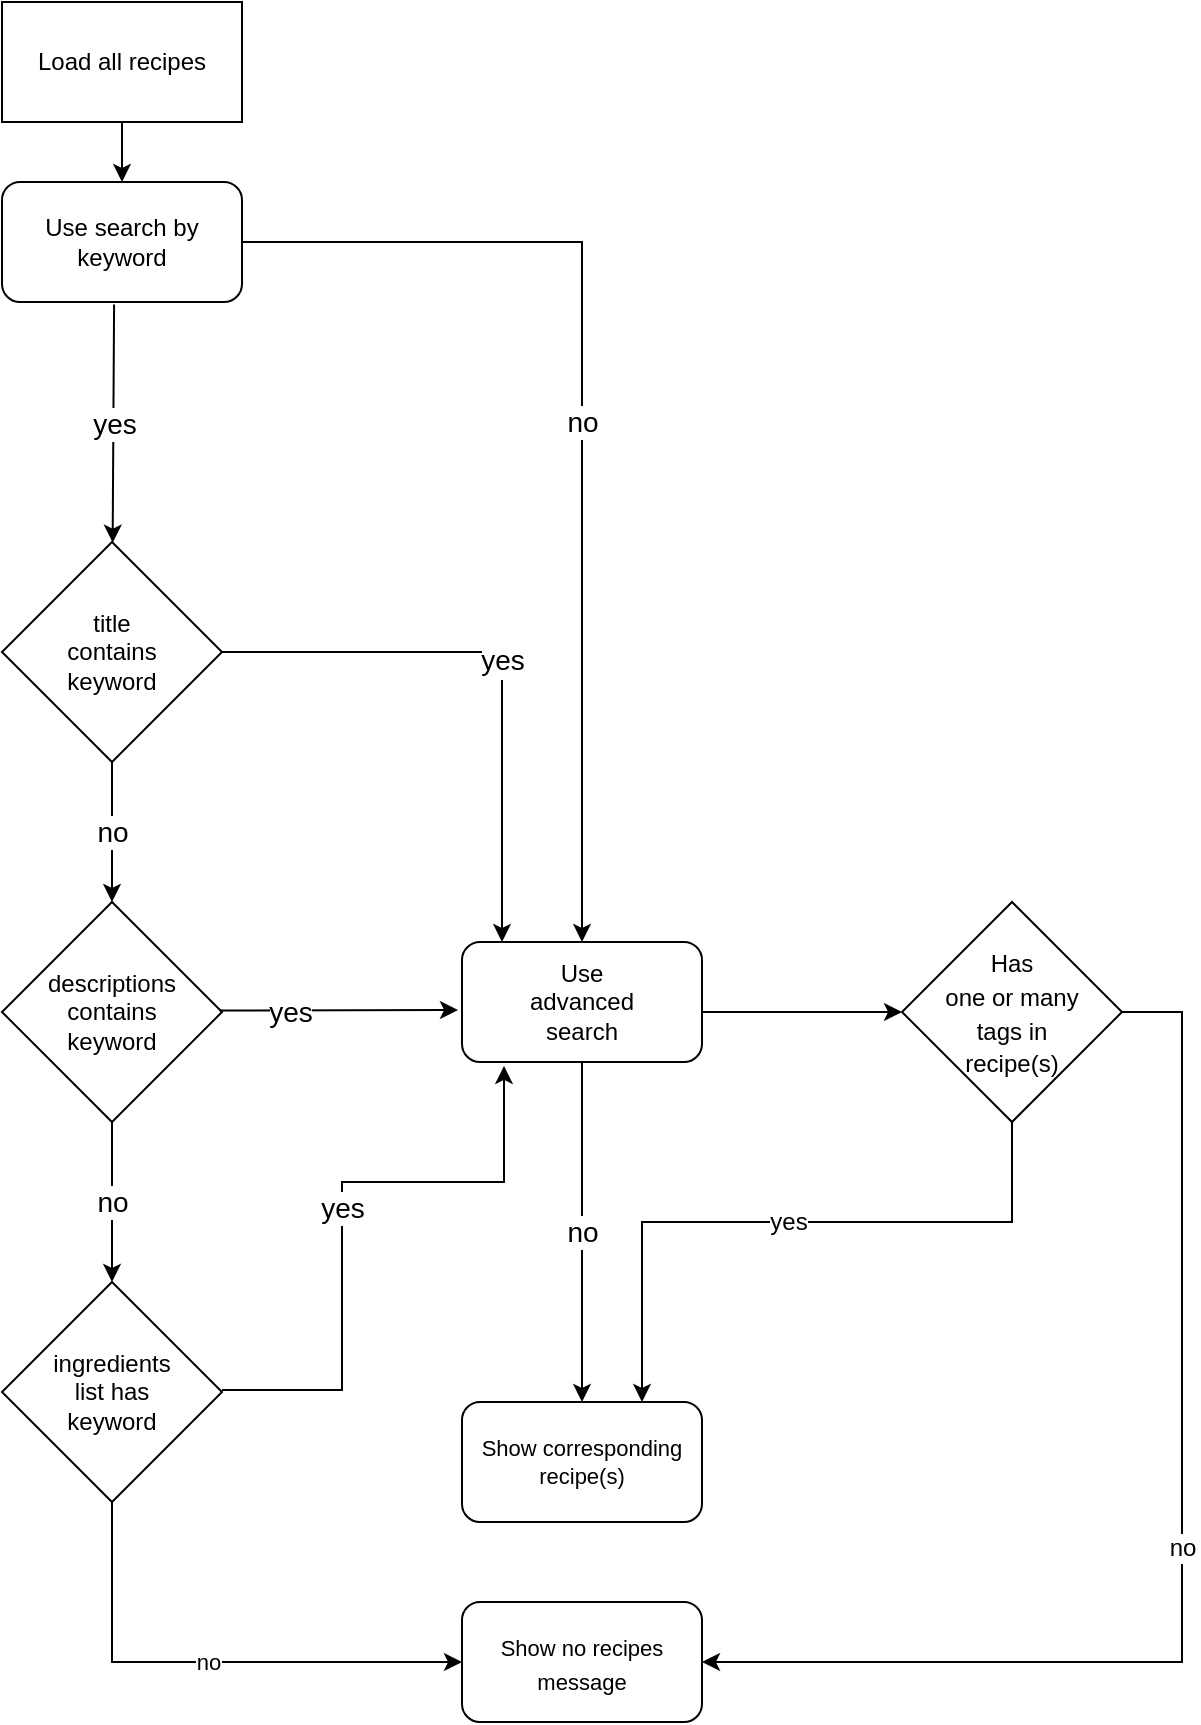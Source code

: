 <mxfile version="20.8.23"><diagram id="C5RBs43oDa-KdzZeNtuy" name="Page-1"><mxGraphModel dx="1674" dy="2076" grid="1" gridSize="10" guides="1" tooltips="1" connect="1" arrows="1" fold="1" page="1" pageScale="1" pageWidth="827" pageHeight="1169" math="0" shadow="0"><root><mxCell id="WIyWlLk6GJQsqaUBKTNV-0"/><mxCell id="WIyWlLk6GJQsqaUBKTNV-1" parent="WIyWlLk6GJQsqaUBKTNV-0"/><mxCell id="AIxVrv2q8eP2209EIKx1-0" value="Use search by keyword" style="rounded=1;whiteSpace=wrap;html=1;" parent="WIyWlLk6GJQsqaUBKTNV-1" vertex="1"><mxGeometry x="30" y="-860" width="120" height="60" as="geometry"/></mxCell><mxCell id="AIxVrv2q8eP2209EIKx1-2" value="title&lt;br&gt;contains&lt;br&gt;keyword" style="rhombus;whiteSpace=wrap;html=1;" parent="WIyWlLk6GJQsqaUBKTNV-1" vertex="1"><mxGeometry x="30" y="-680" width="110" height="110" as="geometry"/></mxCell><mxCell id="AIxVrv2q8eP2209EIKx1-3" value="descriptions contains&lt;br&gt;keyword" style="rhombus;whiteSpace=wrap;html=1;" parent="WIyWlLk6GJQsqaUBKTNV-1" vertex="1"><mxGeometry x="30" y="-500" width="110" height="110" as="geometry"/></mxCell><mxCell id="AIxVrv2q8eP2209EIKx1-4" value="ingredients&lt;br&gt;list has&lt;br&gt;keyword" style="rhombus;whiteSpace=wrap;html=1;" parent="WIyWlLk6GJQsqaUBKTNV-1" vertex="1"><mxGeometry x="30" y="-310" width="110" height="110" as="geometry"/></mxCell><mxCell id="AIxVrv2q8eP2209EIKx1-9" value="Use&lt;br&gt;advanced&lt;br&gt;search" style="rounded=1;whiteSpace=wrap;html=1;" parent="WIyWlLk6GJQsqaUBKTNV-1" vertex="1"><mxGeometry x="260" y="-480" width="120" height="60" as="geometry"/></mxCell><mxCell id="AIxVrv2q8eP2209EIKx1-15" value="&lt;font style=&quot;font-size: 14px;&quot;&gt;yes&lt;/font&gt;" style="endArrow=classic;html=1;rounded=0;exitX=0.467;exitY=1.02;exitDx=0;exitDy=0;exitPerimeter=0;" parent="WIyWlLk6GJQsqaUBKTNV-1" source="AIxVrv2q8eP2209EIKx1-0" target="AIxVrv2q8eP2209EIKx1-2" edge="1"><mxGeometry width="50" height="50" relative="1" as="geometry"><mxPoint x="240" y="-680" as="sourcePoint"/><mxPoint x="290" y="-730" as="targetPoint"/></mxGeometry></mxCell><mxCell id="AIxVrv2q8eP2209EIKx1-16" value="&lt;font style=&quot;font-size: 14px;&quot;&gt;yes&lt;/font&gt;" style="endArrow=classic;html=1;rounded=0;fontSize=18;exitX=1;exitY=0.5;exitDx=0;exitDy=0;" parent="WIyWlLk6GJQsqaUBKTNV-1" source="AIxVrv2q8eP2209EIKx1-2" edge="1"><mxGeometry width="50" height="50" relative="1" as="geometry"><mxPoint x="190" y="-570" as="sourcePoint"/><mxPoint x="280" y="-480" as="targetPoint"/><Array as="points"><mxPoint x="200" y="-625"/><mxPoint x="280" y="-625"/></Array></mxGeometry></mxCell><mxCell id="AIxVrv2q8eP2209EIKx1-17" value="" style="endArrow=classic;html=1;rounded=0;fontSize=18;exitX=0.989;exitY=0.493;exitDx=0;exitDy=0;exitPerimeter=0;" parent="WIyWlLk6GJQsqaUBKTNV-1" source="AIxVrv2q8eP2209EIKx1-3" edge="1"><mxGeometry width="50" height="50" relative="1" as="geometry"><mxPoint x="150" y="-446" as="sourcePoint"/><mxPoint x="258" y="-446" as="targetPoint"/></mxGeometry></mxCell><mxCell id="AIxVrv2q8eP2209EIKx1-18" value="&lt;font style=&quot;font-size: 14px;&quot;&gt;yes&lt;/font&gt;" style="edgeLabel;html=1;align=center;verticalAlign=middle;resizable=0;points=[];fontSize=18;" parent="AIxVrv2q8eP2209EIKx1-17" vertex="1" connectable="0"><mxGeometry x="-0.424" relative="1" as="geometry"><mxPoint as="offset"/></mxGeometry></mxCell><mxCell id="AIxVrv2q8eP2209EIKx1-19" value="no" style="endArrow=classic;html=1;rounded=0;fontSize=14;exitX=0.5;exitY=1;exitDx=0;exitDy=0;" parent="WIyWlLk6GJQsqaUBKTNV-1" source="AIxVrv2q8eP2209EIKx1-2" target="AIxVrv2q8eP2209EIKx1-3" edge="1"><mxGeometry width="50" height="50" relative="1" as="geometry"><mxPoint x="-30" y="-390" as="sourcePoint"/><mxPoint x="20" y="-440" as="targetPoint"/></mxGeometry></mxCell><mxCell id="AIxVrv2q8eP2209EIKx1-20" value="no" style="endArrow=classic;html=1;rounded=0;fontSize=14;entryX=0.5;entryY=0;entryDx=0;entryDy=0;exitX=0.5;exitY=1;exitDx=0;exitDy=0;" parent="WIyWlLk6GJQsqaUBKTNV-1" source="AIxVrv2q8eP2209EIKx1-3" target="AIxVrv2q8eP2209EIKx1-4" edge="1"><mxGeometry width="50" height="50" relative="1" as="geometry"><mxPoint x="-30" y="-390" as="sourcePoint"/><mxPoint x="20" y="-440" as="targetPoint"/></mxGeometry></mxCell><mxCell id="AIxVrv2q8eP2209EIKx1-21" value="yes" style="endArrow=classic;html=1;rounded=0;fontSize=14;entryX=0.175;entryY=1.033;entryDx=0;entryDy=0;entryPerimeter=0;" parent="WIyWlLk6GJQsqaUBKTNV-1" edge="1" target="AIxVrv2q8eP2209EIKx1-9"><mxGeometry width="50" height="50" relative="1" as="geometry"><mxPoint x="140" y="-256" as="sourcePoint"/><mxPoint x="258.2" y="-446.02" as="targetPoint"/><Array as="points"><mxPoint x="200" y="-256"/><mxPoint x="200" y="-360"/><mxPoint x="281" y="-360"/></Array></mxGeometry></mxCell><mxCell id="AIxVrv2q8eP2209EIKx1-24" value="&lt;font style=&quot;font-size: 11px;&quot;&gt;Show no recipes message&lt;/font&gt;" style="rounded=1;whiteSpace=wrap;html=1;fontSize=14;" parent="WIyWlLk6GJQsqaUBKTNV-1" vertex="1"><mxGeometry x="260" y="-150" width="120" height="60" as="geometry"/></mxCell><mxCell id="AIxVrv2q8eP2209EIKx1-25" value="Show corresponding recipe(s)" style="rounded=1;whiteSpace=wrap;html=1;fontSize=11;" parent="WIyWlLk6GJQsqaUBKTNV-1" vertex="1"><mxGeometry x="260" y="-250" width="120" height="60" as="geometry"/></mxCell><mxCell id="AIxVrv2q8eP2209EIKx1-26" value="no" style="endArrow=classic;html=1;rounded=0;fontSize=14;exitX=0.5;exitY=1;exitDx=0;exitDy=0;" parent="WIyWlLk6GJQsqaUBKTNV-1" source="AIxVrv2q8eP2209EIKx1-9" edge="1"><mxGeometry width="50" height="50" relative="1" as="geometry"><mxPoint x="320" y="-220" as="sourcePoint"/><mxPoint x="320" y="-250" as="targetPoint"/><Array as="points"><mxPoint x="320" y="-320"/></Array></mxGeometry></mxCell><mxCell id="AIxVrv2q8eP2209EIKx1-27" value="no" style="endArrow=classic;html=1;rounded=0;fontSize=14;exitX=1;exitY=0.5;exitDx=0;exitDy=0;entryX=0.5;entryY=0;entryDx=0;entryDy=0;" parent="WIyWlLk6GJQsqaUBKTNV-1" source="AIxVrv2q8eP2209EIKx1-0" target="AIxVrv2q8eP2209EIKx1-9" edge="1"><mxGeometry width="50" height="50" relative="1" as="geometry"><mxPoint x="400" y="-440" as="sourcePoint"/><mxPoint x="450" y="-490" as="targetPoint"/><Array as="points"><mxPoint x="320" y="-830"/></Array></mxGeometry></mxCell><mxCell id="AIxVrv2q8eP2209EIKx1-28" value="&lt;font style=&quot;font-size: 12px;&quot;&gt;Has&lt;br&gt;one or many&lt;br&gt;tags in&lt;br&gt;recipe(s)&lt;/font&gt;" style="rhombus;whiteSpace=wrap;html=1;fontSize=14;" parent="WIyWlLk6GJQsqaUBKTNV-1" vertex="1"><mxGeometry x="480" y="-500" width="110" height="110" as="geometry"/></mxCell><mxCell id="_5krbG3UDeZwf_hsR4fR-1" value="" style="endArrow=classic;html=1;rounded=0;" edge="1" parent="WIyWlLk6GJQsqaUBKTNV-1" target="AIxVrv2q8eP2209EIKx1-28"><mxGeometry width="50" height="50" relative="1" as="geometry"><mxPoint x="380" y="-445" as="sourcePoint"/><mxPoint x="330" y="-580" as="targetPoint"/></mxGeometry></mxCell><mxCell id="_5krbG3UDeZwf_hsR4fR-3" value="&lt;font style=&quot;font-size: 12px;&quot;&gt;yes&lt;/font&gt;" style="endArrow=classic;html=1;rounded=0;exitX=0.5;exitY=1;exitDx=0;exitDy=0;" edge="1" parent="WIyWlLk6GJQsqaUBKTNV-1" source="AIxVrv2q8eP2209EIKx1-28"><mxGeometry width="50" height="50" relative="1" as="geometry"><mxPoint x="140" y="-340" as="sourcePoint"/><mxPoint x="350" y="-250" as="targetPoint"/><Array as="points"><mxPoint x="535" y="-340"/><mxPoint x="350" y="-340"/></Array></mxGeometry></mxCell><mxCell id="_5krbG3UDeZwf_hsR4fR-4" value="no" style="endArrow=classic;html=1;rounded=0;" edge="1" parent="WIyWlLk6GJQsqaUBKTNV-1"><mxGeometry width="50" height="50" relative="1" as="geometry"><mxPoint x="85" y="-200" as="sourcePoint"/><mxPoint x="260" y="-120" as="targetPoint"/><Array as="points"><mxPoint x="85" y="-120"/></Array></mxGeometry></mxCell><mxCell id="_5krbG3UDeZwf_hsR4fR-5" value="no" style="endArrow=classic;html=1;rounded=0;fontSize=12;exitX=1;exitY=0.5;exitDx=0;exitDy=0;entryX=1;entryY=0.5;entryDx=0;entryDy=0;" edge="1" parent="WIyWlLk6GJQsqaUBKTNV-1" source="AIxVrv2q8eP2209EIKx1-28" target="AIxVrv2q8eP2209EIKx1-24"><mxGeometry width="50" height="50" relative="1" as="geometry"><mxPoint x="580" y="-445" as="sourcePoint"/><mxPoint x="190" y="-390" as="targetPoint"/><Array as="points"><mxPoint x="620" y="-445"/><mxPoint x="620" y="-120"/><mxPoint x="590" y="-120"/></Array></mxGeometry></mxCell><mxCell id="_5krbG3UDeZwf_hsR4fR-6" value="Load all recipes" style="rounded=0;whiteSpace=wrap;html=1;fontSize=12;" vertex="1" parent="WIyWlLk6GJQsqaUBKTNV-1"><mxGeometry x="30" y="-950" width="120" height="60" as="geometry"/></mxCell><mxCell id="_5krbG3UDeZwf_hsR4fR-7" value="" style="endArrow=classic;html=1;rounded=0;fontSize=12;exitX=0.5;exitY=1;exitDx=0;exitDy=0;entryX=0.5;entryY=0;entryDx=0;entryDy=0;" edge="1" parent="WIyWlLk6GJQsqaUBKTNV-1" source="_5krbG3UDeZwf_hsR4fR-6" target="AIxVrv2q8eP2209EIKx1-0"><mxGeometry width="50" height="50" relative="1" as="geometry"><mxPoint x="140" y="-840" as="sourcePoint"/><mxPoint x="190" y="-890" as="targetPoint"/></mxGeometry></mxCell></root></mxGraphModel></diagram></mxfile>